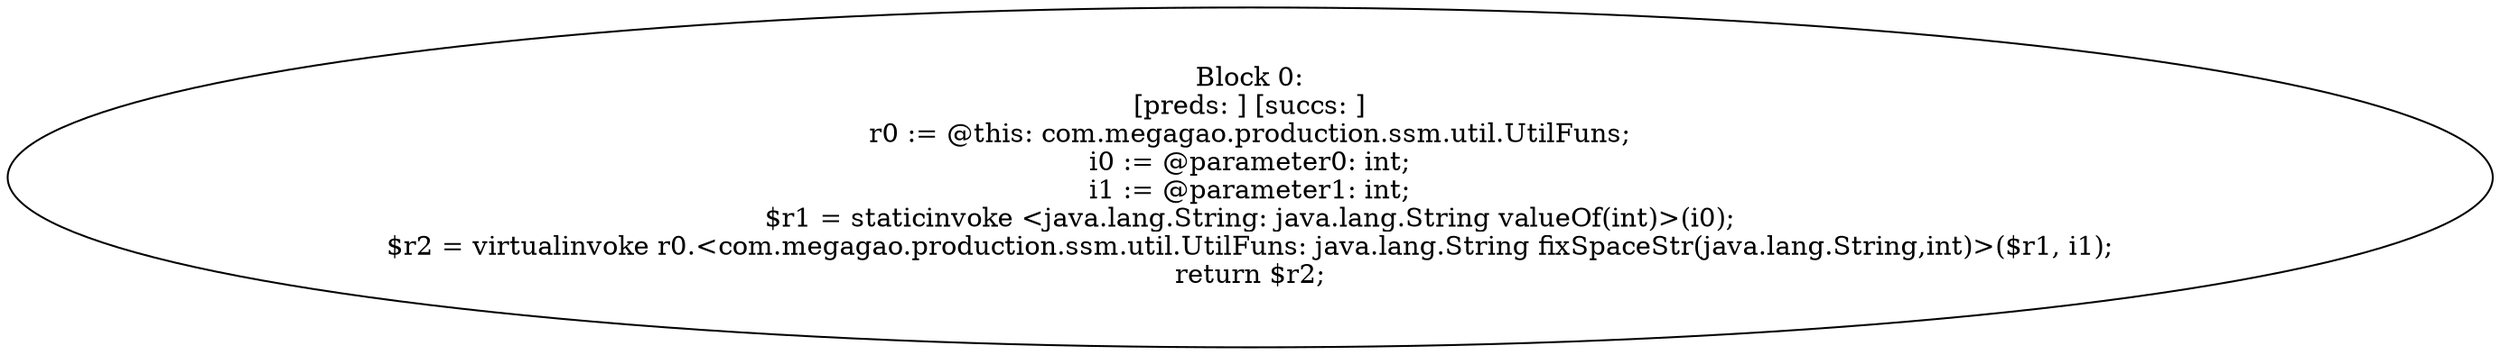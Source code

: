 digraph "unitGraph" {
    "Block 0:
[preds: ] [succs: ]
r0 := @this: com.megagao.production.ssm.util.UtilFuns;
i0 := @parameter0: int;
i1 := @parameter1: int;
$r1 = staticinvoke <java.lang.String: java.lang.String valueOf(int)>(i0);
$r2 = virtualinvoke r0.<com.megagao.production.ssm.util.UtilFuns: java.lang.String fixSpaceStr(java.lang.String,int)>($r1, i1);
return $r2;
"
}
